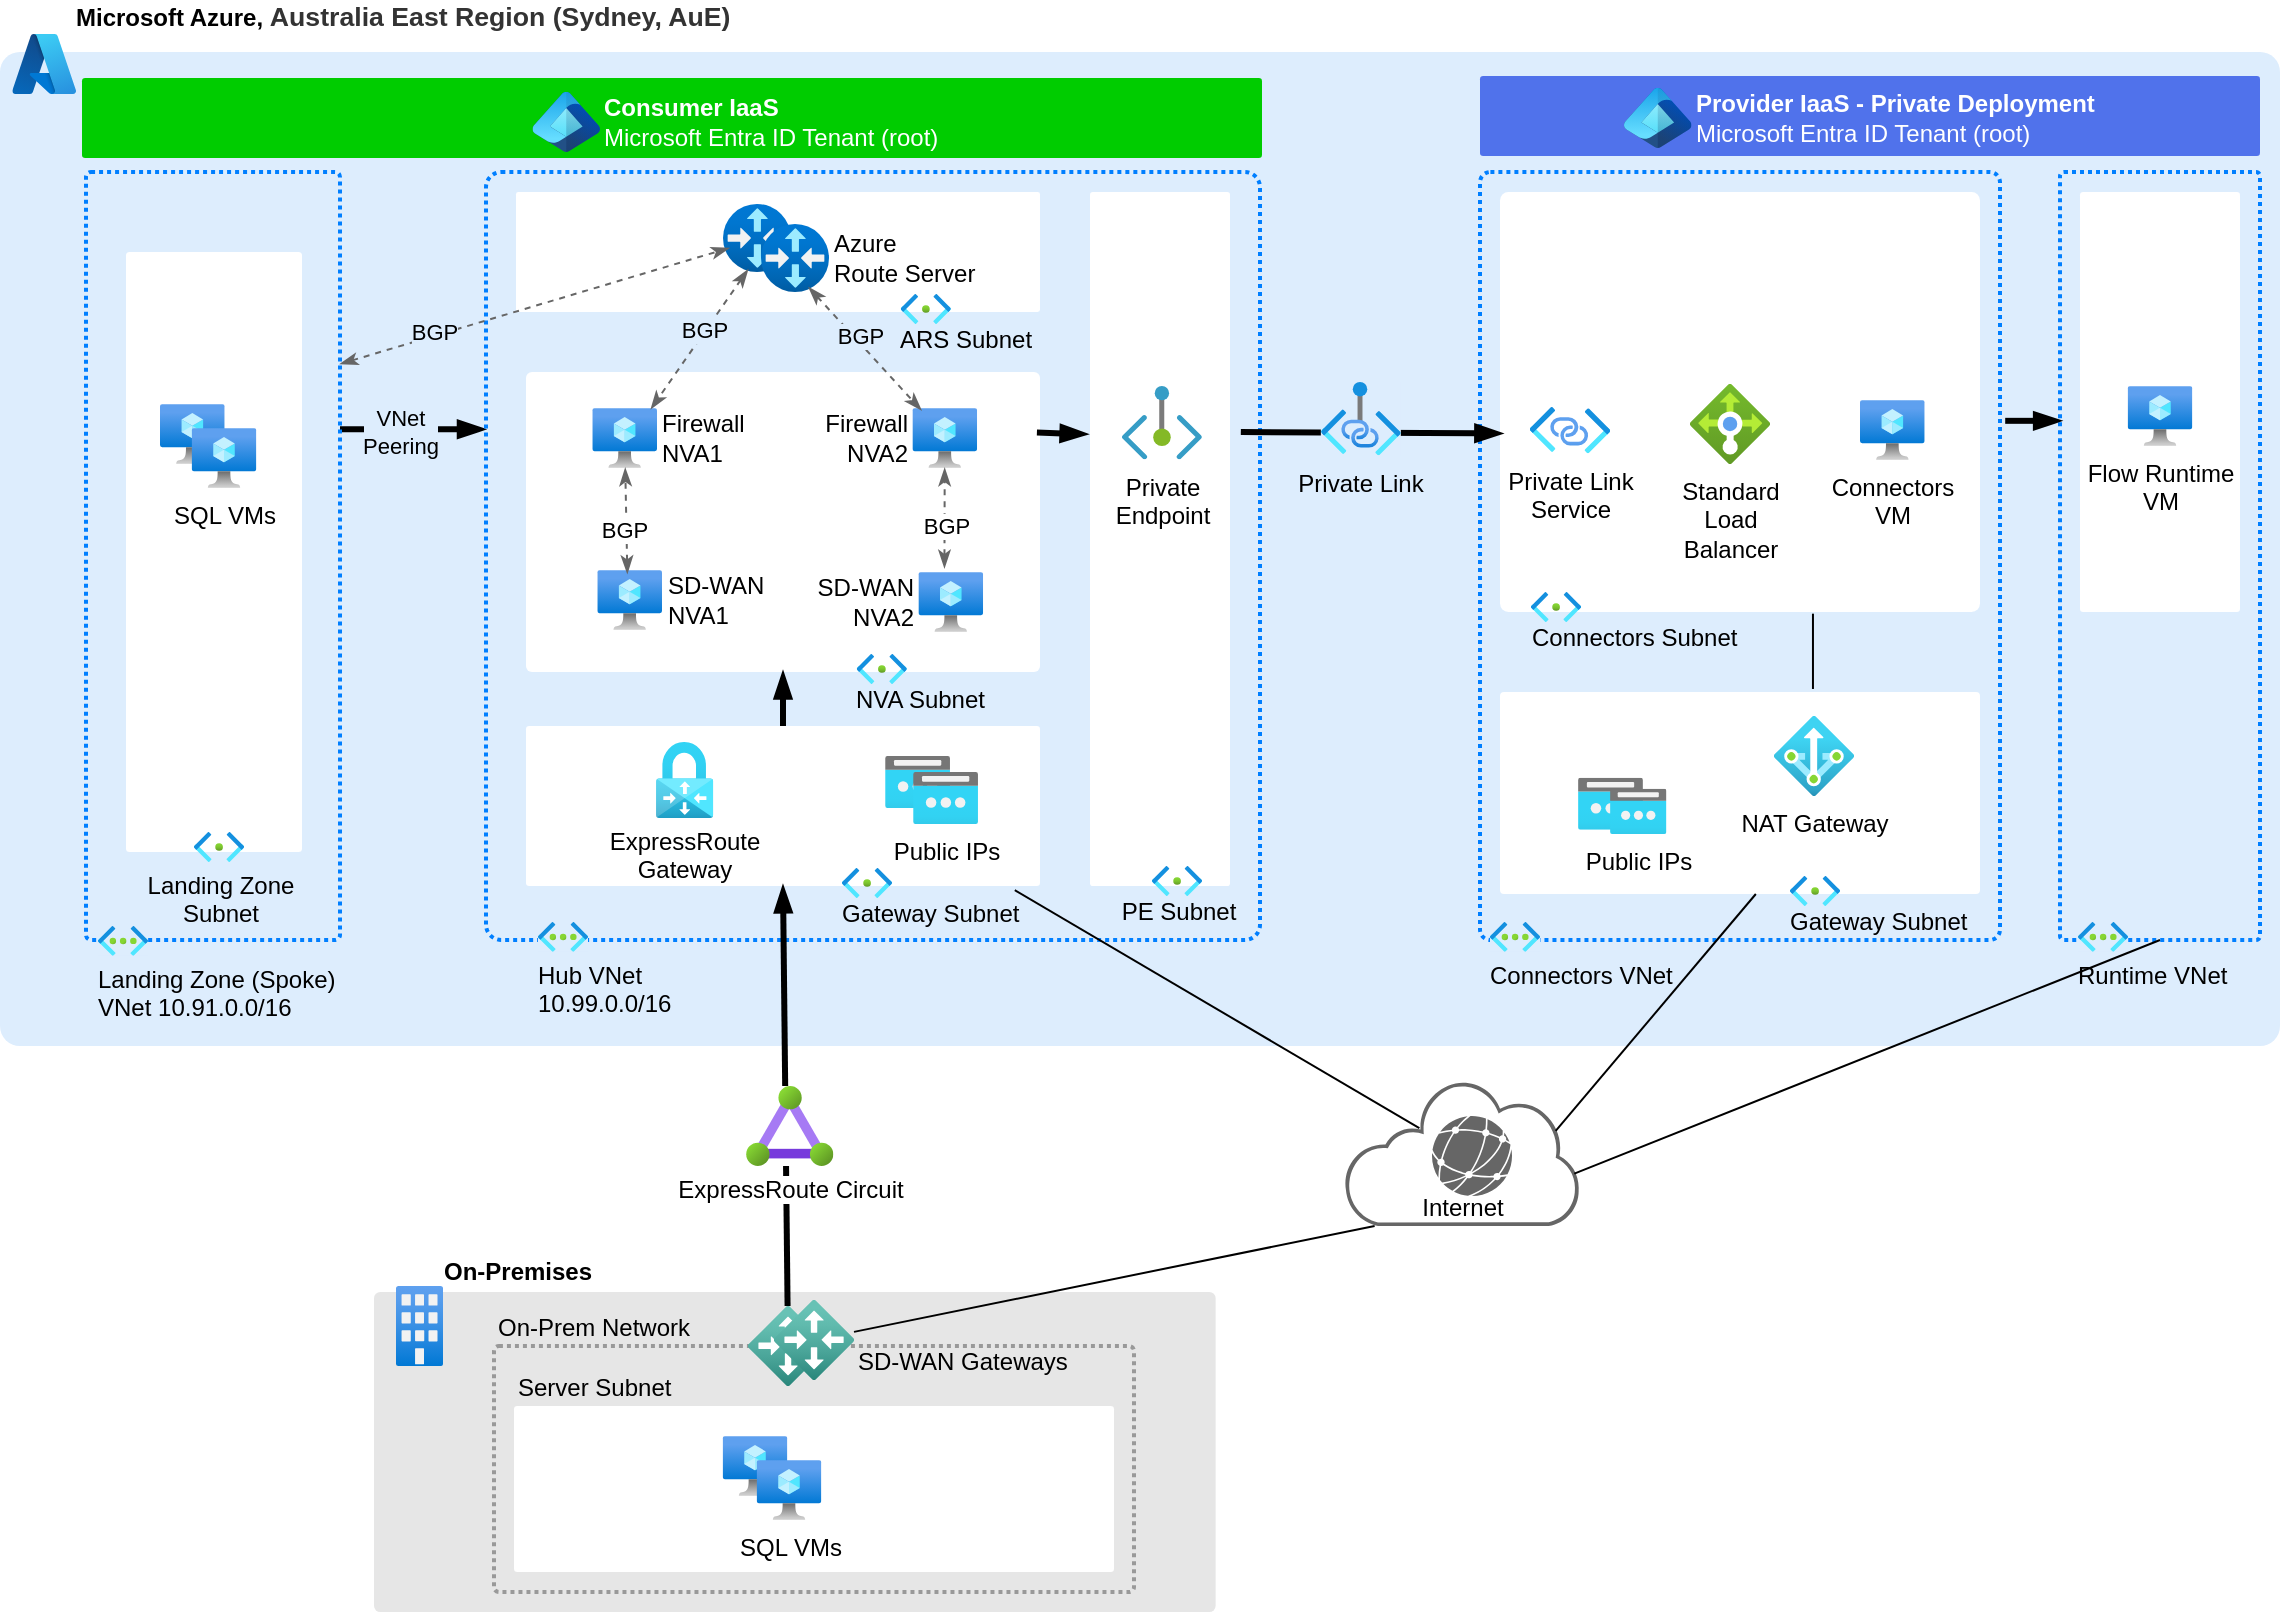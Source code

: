 <mxfile version="26.0.16">
  <diagram name="to-hub-private-endpoint" id="2Q9V9P2lFE7lSomWzaya">
    <mxGraphModel dx="1166" dy="666" grid="1" gridSize="10" guides="1" tooltips="1" connect="1" arrows="1" fold="1" page="1" pageScale="1" pageWidth="1169" pageHeight="827" math="0" shadow="0">
      <root>
        <mxCell id="0" />
        <mxCell id="1" parent="0" />
        <mxCell id="2uqbH7pq5RH6AmWOPkkg-1" value="" style="whiteSpace=wrap;html=1;fillColor=#DDEDFD;rounded=1;arcSize=2;strokeWidth=2;strokeColor=none;imageAspect=1;resizeHeight=0;resizeWidth=0;gradientColor=none;" parent="1" vertex="1">
          <mxGeometry x="10" y="30" width="1140" height="497" as="geometry" />
        </mxCell>
        <mxCell id="2uqbH7pq5RH6AmWOPkkg-2" value="" style="rounded=0;orthogonalLoop=1;jettySize=auto;html=1;bendable=1;orthogonal=0;ignoreEdge=0;endFill=1;noJump=0;strokeColor=default;endArrow=blockThin;startFill=0;entryX=-0.002;entryY=0.335;entryDx=0;entryDy=0;entryPerimeter=0;exitX=1;exitY=0.335;exitDx=0;exitDy=0;exitPerimeter=0;strokeWidth=3;" parent="1" source="2uqbH7pq5RH6AmWOPkkg-4" target="2uqbH7pq5RH6AmWOPkkg-8" edge="1">
          <mxGeometry relative="1" as="geometry">
            <mxPoint x="184.69" y="220.272" as="sourcePoint" />
            <mxPoint x="264.96" y="219.84" as="targetPoint" />
          </mxGeometry>
        </mxCell>
        <mxCell id="2uqbH7pq5RH6AmWOPkkg-3" value="VNet&lt;div&gt;Peering&lt;/div&gt;" style="edgeLabel;html=1;align=center;verticalAlign=middle;resizable=0;points=[];labelBackgroundColor=#DDEDFD;" parent="2uqbH7pq5RH6AmWOPkkg-2" vertex="1" connectable="0">
          <mxGeometry x="0.102" y="1" relative="1" as="geometry">
            <mxPoint x="-10" y="2" as="offset" />
          </mxGeometry>
        </mxCell>
        <mxCell id="2uqbH7pq5RH6AmWOPkkg-4" value="" style="whiteSpace=wrap;html=1;fillColor=none;rounded=1;arcSize=2;dashed=1;dashPattern=1 1;strokeWidth=2;strokeColor=#007FFF;" parent="1" vertex="1">
          <mxGeometry x="53" y="90" width="127" height="384" as="geometry" />
        </mxCell>
        <mxCell id="2uqbH7pq5RH6AmWOPkkg-5" value="&lt;span data-lucid-type=&quot;application/vnd.lucid.text&quot; data-lucid-content=&quot;{&amp;quot;t&amp;quot;:&amp;quot;Azure East Australia Region (Sydney, EAu)&amp;quot;,&amp;quot;m&amp;quot;:[{&amp;quot;s&amp;quot;:6,&amp;quot;n&amp;quot;:&amp;quot;c&amp;quot;,&amp;quot;v&amp;quot;:&amp;quot;333333ff&amp;quot;,&amp;quot;e&amp;quot;:41},{&amp;quot;s&amp;quot;:6,&amp;quot;n&amp;quot;:&amp;quot;s&amp;quot;,&amp;quot;v&amp;quot;:17.778,&amp;quot;e&amp;quot;:41}]}&quot;&gt;Microsoft Azure,&amp;nbsp;&lt;span style=&quot;color:#333333;font-size:13.333px;&quot;&gt;Australia East Region (Sydney, AuE)&lt;/span&gt;&lt;/span&gt;" style="image;aspect=fixed;html=1;points=[];align=left;fontSize=12;image=img/lib/azure2/other/Azure_A.svg;labelPosition=right;verticalLabelPosition=top;verticalAlign=bottom;spacing=0;fontStyle=1" parent="1" vertex="1">
          <mxGeometry x="16.18" y="21" width="31.82" height="30" as="geometry" />
        </mxCell>
        <mxCell id="2uqbH7pq5RH6AmWOPkkg-6" value="" style="whiteSpace=wrap;html=1;fillColor=#E6E6E6;rounded=1;arcSize=2;strokeWidth=2;strokeColor=none;imageAspect=1;resizeHeight=0;resizeWidth=0;gradientColor=none;" parent="1" vertex="1">
          <mxGeometry x="197" y="650" width="420.82" height="160" as="geometry" />
        </mxCell>
        <mxCell id="2uqbH7pq5RH6AmWOPkkg-7" value="On-Premises" style="image;aspect=fixed;html=1;points=[];align=left;fontSize=12;image=img/lib/azure2/other/Exchange_On_Premises_Access.svg;labelPosition=right;verticalLabelPosition=top;verticalAlign=bottom;spacingRight=-2;spacing=0;fontStyle=1" parent="1" vertex="1">
          <mxGeometry x="208" y="647" width="23.53" height="40" as="geometry" />
        </mxCell>
        <mxCell id="2uqbH7pq5RH6AmWOPkkg-8" value="" style="whiteSpace=wrap;html=1;fillColor=none;rounded=1;arcSize=2;dashed=1;dashPattern=1 1;strokeWidth=2;strokeColor=#007FFF;glass=0;" parent="1" vertex="1">
          <mxGeometry x="253" y="90" width="387" height="384" as="geometry" />
        </mxCell>
        <mxCell id="2uqbH7pq5RH6AmWOPkkg-9" value="Hub&amp;nbsp;&lt;span style=&quot;background-color: light-dark(rgb(221, 237, 253), rgb(23, 37, 50)); color: light-dark(rgb(0, 0, 0), rgb(255, 255, 255));&quot;&gt;VNet&lt;/span&gt;&lt;div&gt;&lt;span style=&quot;background-color: light-dark(rgb(221, 237, 253), rgb(23, 37, 50)); color: light-dark(rgb(0, 0, 0), rgb(255, 255, 255));&quot;&gt;10.99.0.0/16&lt;/span&gt;&lt;/div&gt;" style="image;aspect=fixed;html=1;points=[];align=left;fontSize=12;image=img/lib/azure2/networking/Virtual_Networks.svg;imageBackground=#DDEDFD;labelBackgroundColor=#DDEDFD;spacing=0;verticalAlign=top;" parent="1" vertex="1">
          <mxGeometry x="279" y="465" width="25" height="14.93" as="geometry" />
        </mxCell>
        <mxCell id="2uqbH7pq5RH6AmWOPkkg-10" value="Landing Zone (Spoke)&lt;div&gt;VNet&amp;nbsp;&lt;span style=&quot;color: light-dark(rgb(0, 0, 0), rgb(255, 255, 255));&quot;&gt;10.91.0.0/16&lt;/span&gt;&lt;/div&gt;" style="image;aspect=fixed;html=1;points=[];align=left;fontSize=12;image=img/lib/azure2/networking/Virtual_Networks.svg;imageBackground=#DDEDFD;labelBackgroundColor=#DDEDFD;spacing=0;labelPosition=center;verticalLabelPosition=bottom;verticalAlign=top;" parent="1" vertex="1">
          <mxGeometry x="59" y="467" width="25" height="14.93" as="geometry" />
        </mxCell>
        <mxCell id="2uqbH7pq5RH6AmWOPkkg-11" value="On-Prem Network" style="whiteSpace=wrap;html=1;fillColor=none;rounded=1;arcSize=2;dashed=1;dashPattern=1 1;strokeWidth=2;strokeColor=#999999;labelPosition=center;verticalLabelPosition=top;align=left;verticalAlign=bottom;" parent="1" vertex="1">
          <mxGeometry x="257" y="677" width="320" height="123" as="geometry" />
        </mxCell>
        <mxCell id="2uqbH7pq5RH6AmWOPkkg-12" value="" style="whiteSpace=wrap;html=1;fillColor=default;rounded=1;arcSize=2;strokeWidth=2;strokeColor=none;" parent="1" vertex="1">
          <mxGeometry x="273" y="367" width="257" height="80" as="geometry" />
        </mxCell>
        <mxCell id="2uqbH7pq5RH6AmWOPkkg-13" value="ExpressRoute&lt;div&gt;Gateway&lt;/div&gt;" style="image;aspect=fixed;html=1;points=[];align=center;fontSize=12;image=img/lib/azure2/networking/Virtual_Network_Gateways.svg;labelBackgroundColor=none;spacing=0;" parent="1" vertex="1">
          <mxGeometry x="338" y="375" width="28.64" height="38" as="geometry" />
        </mxCell>
        <mxCell id="2uqbH7pq5RH6AmWOPkkg-14" style="rounded=0;orthogonalLoop=1;jettySize=auto;html=1;entryX=0.5;entryY=1;entryDx=0;entryDy=0;endArrow=blockThin;startFill=0;strokeColor=#000000;strokeWidth=3;endFill=1;" parent="1" source="2uqbH7pq5RH6AmWOPkkg-16" target="2uqbH7pq5RH6AmWOPkkg-12" edge="1">
          <mxGeometry relative="1" as="geometry" />
        </mxCell>
        <mxCell id="2uqbH7pq5RH6AmWOPkkg-15" value="" style="whiteSpace=wrap;html=1;fillColor=default;rounded=1;arcSize=2;strokeWidth=2;strokeColor=none;labelPosition=center;verticalLabelPosition=top;align=left;verticalAlign=bottom;" parent="1" vertex="1">
          <mxGeometry x="73" y="130" width="88" height="300" as="geometry" />
        </mxCell>
        <mxCell id="2uqbH7pq5RH6AmWOPkkg-16" value="" style="image;aspect=fixed;html=1;points=[];align=center;fontSize=12;image=img/lib/azure2/other/Local_Network_Gateways.svg;" parent="1" vertex="1">
          <mxGeometry x="384" y="657" width="40" height="40" as="geometry" />
        </mxCell>
        <mxCell id="2uqbH7pq5RH6AmWOPkkg-17" value="Gateway Subnet" style="image;aspect=fixed;html=1;points=[];align=left;fontSize=12;image=img/lib/azure2/networking/Subnet.svg;labelBackgroundColor=#DDEDFD;spacing=0;labelPosition=center;verticalLabelPosition=bottom;verticalAlign=bottom;" parent="1" vertex="1">
          <mxGeometry x="431" y="438" width="25" height="14.97" as="geometry" />
        </mxCell>
        <mxCell id="2uqbH7pq5RH6AmWOPkkg-18" value="ExpressRoute Circuit" style="image;aspect=fixed;html=1;points=[];align=center;fontSize=12;image=img/lib/azure2/networking/ExpressRoute_Circuits.svg;imageBackground=default;spacing=0;" parent="1" vertex="1">
          <mxGeometry x="383" y="547" width="43.75" height="40" as="geometry" />
        </mxCell>
        <mxCell id="2uqbH7pq5RH6AmWOPkkg-19" value="Server Subnet" style="whiteSpace=wrap;html=1;fillColor=default;rounded=1;arcSize=2;strokeWidth=2;strokeColor=none;labelPosition=center;verticalLabelPosition=top;align=left;verticalAlign=bottom;" parent="1" vertex="1">
          <mxGeometry x="267" y="707" width="300" height="83" as="geometry" />
        </mxCell>
        <mxCell id="2uqbH7pq5RH6AmWOPkkg-20" value="" style="image;aspect=fixed;html=1;points=[];align=center;fontSize=12;image=img/lib/azure2/compute/Virtual_Machine.svg;" parent="1" vertex="1">
          <mxGeometry x="90" y="206" width="32.34" height="30" as="geometry" />
        </mxCell>
        <mxCell id="2uqbH7pq5RH6AmWOPkkg-21" value="SQL VMs" style="image;aspect=fixed;html=1;points=[];align=center;fontSize=12;image=img/lib/azure2/compute/Virtual_Machine.svg;" parent="1" vertex="1">
          <mxGeometry x="105.83" y="218" width="32.34" height="30" as="geometry" />
        </mxCell>
        <mxCell id="2uqbH7pq5RH6AmWOPkkg-22" value="" style="image;aspect=fixed;html=1;points=[];align=center;fontSize=12;image=img/lib/azure2/compute/Virtual_Machine.svg;" parent="1" vertex="1">
          <mxGeometry x="371.33" y="722" width="32.34" height="30" as="geometry" />
        </mxCell>
        <mxCell id="2uqbH7pq5RH6AmWOPkkg-23" value="SQL VMs" style="image;aspect=fixed;html=1;points=[];align=center;fontSize=12;image=img/lib/azure2/compute/Virtual_Machine.svg;" parent="1" vertex="1">
          <mxGeometry x="388.33" y="734" width="32.34" height="30" as="geometry" />
        </mxCell>
        <mxCell id="2uqbH7pq5RH6AmWOPkkg-24" value="Landing Zone&lt;div&gt;Subnet&lt;/div&gt;" style="image;aspect=fixed;html=1;points=[];align=center;fontSize=12;image=img/lib/azure2/networking/Subnet.svg;labelBackgroundColor=#DDEDFD;spacing=0;verticalAlign=top;" parent="1" vertex="1">
          <mxGeometry x="107" y="420" width="25" height="14.97" as="geometry" />
        </mxCell>
        <mxCell id="2uqbH7pq5RH6AmWOPkkg-25" value="" style="whiteSpace=wrap;html=1;fillColor=default;rounded=1;arcSize=2;strokeWidth=2;strokeColor=none;" parent="1" vertex="1">
          <mxGeometry x="273" y="190" width="257" height="150" as="geometry" />
        </mxCell>
        <mxCell id="2uqbH7pq5RH6AmWOPkkg-26" value="" style="whiteSpace=wrap;html=1;fillColor=default;rounded=1;arcSize=2;strokeWidth=2;strokeColor=none;" parent="1" vertex="1">
          <mxGeometry x="268" y="100" width="262" height="60" as="geometry" />
        </mxCell>
        <mxCell id="2uqbH7pq5RH6AmWOPkkg-27" value="" style="whiteSpace=wrap;html=1;fillColor=default;rounded=1;arcSize=2;strokeWidth=2;strokeColor=none;" parent="1" vertex="1">
          <mxGeometry x="555" y="100" width="70" height="347" as="geometry" />
        </mxCell>
        <mxCell id="2uqbH7pq5RH6AmWOPkkg-28" value="PE Subnet" style="image;aspect=fixed;html=1;points=[];align=center;fontSize=12;image=img/lib/azure2/networking/Subnet.svg;labelBackgroundColor=#DDEDFD;spacing=0;verticalAlign=bottom;" parent="1" vertex="1">
          <mxGeometry x="586" y="437" width="25" height="14.98" as="geometry" />
        </mxCell>
        <mxCell id="2uqbH7pq5RH6AmWOPkkg-29" value="Firewall&lt;div&gt;&lt;span style=&quot;background-color: light-dark(#ffffff, var(--ge-dark-color, #121212)); color: light-dark(rgb(0, 0, 0), rgb(255, 255, 255));&quot;&gt;NVA1&lt;/span&gt;&lt;/div&gt;" style="image;aspect=fixed;html=1;points=[];align=left;fontSize=12;image=img/lib/azure2/compute/Virtual_Machine.svg;spacing=2;verticalAlign=middle;labelPosition=right;verticalLabelPosition=middle;" parent="1" vertex="1">
          <mxGeometry x="306.16" y="208" width="32.34" height="30" as="geometry" />
        </mxCell>
        <mxCell id="2uqbH7pq5RH6AmWOPkkg-30" value="Firewall&lt;div&gt;&lt;span style=&quot;background-color: light-dark(#ffffff, var(--ge-dark-color, #121212)); color: light-dark(rgb(0, 0, 0), rgb(255, 255, 255));&quot;&gt;NVA2&lt;/span&gt;&lt;/div&gt;" style="image;aspect=fixed;html=1;points=[];align=right;fontSize=12;image=img/lib/azure2/compute/Virtual_Machine.svg;spacing=3;verticalAlign=middle;labelPosition=left;verticalLabelPosition=middle;" parent="1" vertex="1">
          <mxGeometry x="466.22" y="208" width="32.34" height="30" as="geometry" />
        </mxCell>
        <mxCell id="2uqbH7pq5RH6AmWOPkkg-31" value="SD-WAN&lt;div&gt;&lt;span style=&quot;background-color: light-dark(#ffffff, var(--ge-dark-color, #121212)); color: light-dark(rgb(0, 0, 0), rgb(255, 255, 255));&quot;&gt;NVA1&lt;/span&gt;&lt;/div&gt;" style="image;aspect=fixed;html=1;points=[];align=left;fontSize=12;image=img/lib/azure2/compute/Virtual_Machine.svg;spacing=3;verticalAlign=middle;labelPosition=right;verticalLabelPosition=middle;" parent="1" vertex="1">
          <mxGeometry x="308.66" y="289" width="32.34" height="30" as="geometry" />
        </mxCell>
        <mxCell id="2uqbH7pq5RH6AmWOPkkg-32" value="SD-WAN&lt;div&gt;&lt;span style=&quot;background-color: light-dark(#ffffff, var(--ge-dark-color, #121212)); color: light-dark(rgb(0, 0, 0), rgb(255, 255, 255));&quot;&gt;NVA2&lt;/span&gt;&lt;/div&gt;" style="image;aspect=fixed;html=1;points=[];align=right;fontSize=12;image=img/lib/azure2/compute/Virtual_Machine.svg;spacing=3;verticalAlign=middle;labelPosition=left;verticalLabelPosition=middle;" parent="1" vertex="1">
          <mxGeometry x="469.22" y="290" width="32.34" height="30" as="geometry" />
        </mxCell>
        <mxCell id="2uqbH7pq5RH6AmWOPkkg-33" value="" style="image;aspect=fixed;html=1;points=[];align=left;fontSize=12;image=img/lib/azure2/networking/Virtual_Router.svg;spacing=2;labelPosition=right;verticalLabelPosition=middle;verticalAlign=middle;" parent="1" vertex="1">
          <mxGeometry x="371.5" y="106" width="34" height="34" as="geometry" />
        </mxCell>
        <mxCell id="2uqbH7pq5RH6AmWOPkkg-34" value="Private&lt;div&gt;Endpoint&lt;/div&gt;" style="image;aspect=fixed;html=1;points=[];align=center;fontSize=12;image=img/lib/azure2/networking/Private_Endpoint.svg;" parent="1" vertex="1">
          <mxGeometry x="570.95" y="197" width="40" height="36.67" as="geometry" />
        </mxCell>
        <mxCell id="2uqbH7pq5RH6AmWOPkkg-35" value="" style="rounded=0;orthogonalLoop=1;jettySize=auto;html=1;bendable=1;orthogonal=0;ignoreEdge=0;endFill=1;noJump=0;strokeColor=default;exitX=0.5;exitY=0;exitDx=0;exitDy=0;endArrow=blockThin;startFill=0;entryX=0.5;entryY=1;entryDx=0;entryDy=0;strokeWidth=3;" parent="1" source="2uqbH7pq5RH6AmWOPkkg-12" target="2uqbH7pq5RH6AmWOPkkg-25" edge="1">
          <mxGeometry relative="1" as="geometry">
            <mxPoint x="212" y="300" as="sourcePoint" />
            <mxPoint x="283" y="300" as="targetPoint" />
          </mxGeometry>
        </mxCell>
        <mxCell id="2uqbH7pq5RH6AmWOPkkg-36" value="" style="rounded=0;orthogonalLoop=1;jettySize=auto;html=1;bendable=1;orthogonal=0;ignoreEdge=0;endFill=1;noJump=0;strokeColor=default;endArrow=blockThin;startFill=0;entryX=-0.021;entryY=0.349;entryDx=0;entryDy=0;entryPerimeter=0;strokeWidth=3;exitX=0.994;exitY=0.202;exitDx=0;exitDy=0;exitPerimeter=0;" parent="1" source="2uqbH7pq5RH6AmWOPkkg-25" target="2uqbH7pq5RH6AmWOPkkg-27" edge="1">
          <mxGeometry relative="1" as="geometry">
            <mxPoint x="534" y="221" as="sourcePoint" />
            <mxPoint x="554" y="213" as="targetPoint" />
          </mxGeometry>
        </mxCell>
        <mxCell id="2uqbH7pq5RH6AmWOPkkg-37" value="Internet" style="sketch=0;aspect=fixed;pointerEvents=1;shadow=0;dashed=0;html=1;strokeColor=none;labelPosition=center;verticalLabelPosition=middle;verticalAlign=bottom;align=center;fillColor=#666666;shape=mxgraph.mscae.enterprise.internet_hollow" parent="1" vertex="1">
          <mxGeometry x="682" y="544" width="117.74" height="73" as="geometry" />
        </mxCell>
        <mxCell id="2uqbH7pq5RH6AmWOPkkg-38" value="" style="image;aspect=fixed;html=1;points=[];align=center;fontSize=12;image=img/lib/azure2/networking/Public_IP_Addresses.svg;" parent="1" vertex="1">
          <mxGeometry x="452.56" y="382" width="32.5" height="26" as="geometry" />
        </mxCell>
        <mxCell id="2uqbH7pq5RH6AmWOPkkg-39" value="NVA Subnet" style="image;aspect=fixed;html=1;points=[];align=left;fontSize=12;image=img/lib/azure2/networking/Subnet.svg;labelBackgroundColor=#DDEDFD;spacing=0;verticalAlign=bottom;" parent="1" vertex="1">
          <mxGeometry x="438.4" y="331" width="25" height="14.97" as="geometry" />
        </mxCell>
        <mxCell id="2uqbH7pq5RH6AmWOPkkg-40" value="" style="whiteSpace=wrap;html=1;fillColor=#00CC00;rounded=1;arcSize=4;strokeWidth=2;strokeColor=none;imageAspect=1;resizeHeight=0;resizeWidth=0;gradientColor=none;" parent="1" vertex="1">
          <mxGeometry x="51" y="43" width="590" height="40" as="geometry" />
        </mxCell>
        <mxCell id="2uqbH7pq5RH6AmWOPkkg-41" value="&lt;b&gt;Consumer IaaS&lt;/b&gt;&lt;div&gt;Microsoft Entra ID Tenant (root)&lt;/div&gt;" style="image;aspect=fixed;html=1;points=[];align=left;fontSize=12;image=img/lib/azure2/other/Entra_Identity.svg;labelPosition=right;verticalLabelPosition=middle;verticalAlign=middle;labelBackgroundColor=#00CC00;fontColor=#FFFFFF;" parent="1" vertex="1">
          <mxGeometry x="276.25" y="50" width="33.75" height="30" as="geometry" />
        </mxCell>
        <mxCell id="2uqbH7pq5RH6AmWOPkkg-42" style="rounded=0;orthogonalLoop=1;jettySize=auto;html=1;entryX=0.951;entryY=1.026;entryDx=0;entryDy=0;endArrow=none;startFill=0;strokeColor=#000000;entryPerimeter=0;exitX=0.32;exitY=0.33;exitDx=0;exitDy=0;exitPerimeter=0;" parent="1" source="2uqbH7pq5RH6AmWOPkkg-37" target="2uqbH7pq5RH6AmWOPkkg-12" edge="1">
          <mxGeometry relative="1" as="geometry">
            <mxPoint x="414" y="667" as="sourcePoint" />
            <mxPoint x="413" y="457" as="targetPoint" />
          </mxGeometry>
        </mxCell>
        <mxCell id="2uqbH7pq5RH6AmWOPkkg-43" value="ARS Subnet" style="image;aspect=fixed;html=1;points=[];align=left;fontSize=12;image=img/lib/azure2/networking/Subnet.svg;labelBackgroundColor=#DDEDFD;spacing=0;verticalAlign=bottom;" parent="1" vertex="1">
          <mxGeometry x="460.4" y="151" width="25" height="14.97" as="geometry" />
        </mxCell>
        <mxCell id="2uqbH7pq5RH6AmWOPkkg-44" value="Public IPs" style="image;aspect=fixed;html=1;points=[];align=center;fontSize=12;image=img/lib/azure2/networking/Public_IP_Addresses.svg;" parent="1" vertex="1">
          <mxGeometry x="466.56" y="390" width="32.5" height="26" as="geometry" />
        </mxCell>
        <mxCell id="2uqbH7pq5RH6AmWOPkkg-45" value="SD-WAN Gateways" style="image;aspect=fixed;html=1;points=[];align=left;fontSize=12;image=img/lib/azure2/other/Local_Network_Gateways.svg;labelPosition=right;verticalLabelPosition=middle;verticalAlign=bottom;labelBackgroundColor=#E6E6E6;" parent="1" vertex="1">
          <mxGeometry x="397" y="654" width="40" height="40" as="geometry" />
        </mxCell>
        <mxCell id="2uqbH7pq5RH6AmWOPkkg-46" style="rounded=0;orthogonalLoop=1;jettySize=auto;html=1;endArrow=none;startFill=0;strokeColor=#000000;exitX=0.13;exitY=1;exitDx=0;exitDy=0;exitPerimeter=0;" parent="1" source="2uqbH7pq5RH6AmWOPkkg-37" target="2uqbH7pq5RH6AmWOPkkg-45" edge="1">
          <mxGeometry relative="1" as="geometry">
            <mxPoint x="694" y="577" as="sourcePoint" />
            <mxPoint x="524" y="453" as="targetPoint" />
          </mxGeometry>
        </mxCell>
        <mxCell id="2uqbH7pq5RH6AmWOPkkg-47" value="" style="rounded=0;orthogonalLoop=1;jettySize=auto;html=1;bendable=1;orthogonal=0;ignoreEdge=0;endFill=1;noJump=0;strokeColor=#666666;exitX=0.402;exitY=-0.067;exitDx=0;exitDy=0;endArrow=classicThin;startFill=1;exitPerimeter=0;dashed=1;startArrow=classicThin;" parent="1" source="2uqbH7pq5RH6AmWOPkkg-32" target="2uqbH7pq5RH6AmWOPkkg-30" edge="1">
          <mxGeometry relative="1" as="geometry">
            <mxPoint x="419" y="389" as="sourcePoint" />
            <mxPoint x="419" y="352" as="targetPoint" />
          </mxGeometry>
        </mxCell>
        <mxCell id="2uqbH7pq5RH6AmWOPkkg-48" value="BGP" style="edgeLabel;html=1;align=center;verticalAlign=middle;resizable=0;points=[];" parent="2uqbH7pq5RH6AmWOPkkg-47" vertex="1" connectable="0">
          <mxGeometry x="-0.042" y="-1" relative="1" as="geometry">
            <mxPoint x="-1" y="3" as="offset" />
          </mxGeometry>
        </mxCell>
        <mxCell id="2uqbH7pq5RH6AmWOPkkg-49" value="" style="rounded=0;orthogonalLoop=1;jettySize=auto;html=1;bendable=1;orthogonal=0;ignoreEdge=0;endFill=1;noJump=0;strokeColor=#666666;endArrow=classicThin;startFill=1;dashed=1;startArrow=classicThin;exitX=0.464;exitY=0.059;exitDx=0;exitDy=0;exitPerimeter=0;" parent="1" source="2uqbH7pq5RH6AmWOPkkg-31" target="2uqbH7pq5RH6AmWOPkkg-29" edge="1">
          <mxGeometry relative="1" as="geometry">
            <mxPoint x="325" y="282" as="sourcePoint" />
            <mxPoint x="463" y="247" as="targetPoint" />
          </mxGeometry>
        </mxCell>
        <mxCell id="2uqbH7pq5RH6AmWOPkkg-50" value="BGP" style="edgeLabel;html=1;align=center;verticalAlign=middle;resizable=0;points=[];" parent="2uqbH7pq5RH6AmWOPkkg-49" vertex="1" connectable="0">
          <mxGeometry x="-0.042" y="-1" relative="1" as="geometry">
            <mxPoint x="-2" y="3" as="offset" />
          </mxGeometry>
        </mxCell>
        <mxCell id="2uqbH7pq5RH6AmWOPkkg-51" value="" style="rounded=0;orthogonalLoop=1;jettySize=auto;html=1;bendable=1;orthogonal=0;ignoreEdge=0;endFill=1;noJump=0;strokeColor=#666666;exitX=1;exitY=0.25;exitDx=0;exitDy=0;endArrow=classicThin;startFill=1;entryX=0.093;entryY=0.647;entryDx=0;entryDy=0;startArrow=classicThin;dashed=1;entryPerimeter=0;" parent="1" source="2uqbH7pq5RH6AmWOPkkg-4" target="2uqbH7pq5RH6AmWOPkkg-33" edge="1">
          <mxGeometry relative="1" as="geometry">
            <mxPoint x="190.724" y="107.016" as="sourcePoint" />
            <mxPoint x="282" y="162" as="targetPoint" />
          </mxGeometry>
        </mxCell>
        <mxCell id="2uqbH7pq5RH6AmWOPkkg-52" value="BGP" style="edgeLabel;html=1;align=center;verticalAlign=middle;resizable=0;points=[];labelBackgroundColor=#DDEDFD;" parent="2uqbH7pq5RH6AmWOPkkg-51" vertex="1" connectable="0">
          <mxGeometry x="0.102" y="1" relative="1" as="geometry">
            <mxPoint x="-60" y="17" as="offset" />
          </mxGeometry>
        </mxCell>
        <mxCell id="2uqbH7pq5RH6AmWOPkkg-53" value="" style="rounded=0;orthogonalLoop=1;jettySize=auto;html=1;bendable=1;orthogonal=0;ignoreEdge=0;endFill=1;noJump=0;strokeColor=#666666;endArrow=classicThin;startFill=1;entryX=0.906;entryY=0.015;entryDx=0;entryDy=0;startArrow=classicThin;dashed=1;entryPerimeter=0;exitX=0.368;exitY=0.964;exitDx=0;exitDy=0;exitPerimeter=0;" parent="1" source="2uqbH7pq5RH6AmWOPkkg-33" target="2uqbH7pq5RH6AmWOPkkg-29" edge="1">
          <mxGeometry relative="1" as="geometry">
            <mxPoint x="201" y="156" as="sourcePoint" />
            <mxPoint x="278" y="156" as="targetPoint" />
          </mxGeometry>
        </mxCell>
        <mxCell id="2uqbH7pq5RH6AmWOPkkg-54" value="BGP" style="edgeLabel;html=1;align=center;verticalAlign=middle;resizable=0;points=[];labelBackgroundColor=#DDEDFD;" parent="2uqbH7pq5RH6AmWOPkkg-53" vertex="1" connectable="0">
          <mxGeometry x="0.102" y="1" relative="1" as="geometry">
            <mxPoint x="4" y="-9" as="offset" />
          </mxGeometry>
        </mxCell>
        <mxCell id="2uqbH7pq5RH6AmWOPkkg-55" value="Azure&lt;div&gt;Route Server&lt;/div&gt;" style="image;aspect=fixed;html=1;points=[];align=left;fontSize=12;image=img/lib/azure2/networking/Virtual_Router.svg;spacing=2;labelPosition=right;verticalLabelPosition=middle;verticalAlign=middle;" parent="1" vertex="1">
          <mxGeometry x="390.5" y="116" width="34" height="34" as="geometry" />
        </mxCell>
        <mxCell id="2uqbH7pq5RH6AmWOPkkg-56" value="" style="rounded=0;orthogonalLoop=1;jettySize=auto;html=1;bendable=1;orthogonal=0;ignoreEdge=0;endFill=1;noJump=0;strokeColor=#666666;endArrow=classicThin;startFill=1;startArrow=classicThin;dashed=1;exitX=0.701;exitY=0.931;exitDx=0;exitDy=0;exitPerimeter=0;entryX=0.14;entryY=0.04;entryDx=0;entryDy=0;entryPerimeter=0;" parent="1" source="2uqbH7pq5RH6AmWOPkkg-55" target="2uqbH7pq5RH6AmWOPkkg-30" edge="1">
          <mxGeometry relative="1" as="geometry">
            <mxPoint x="394" y="143" as="sourcePoint" />
            <mxPoint x="460" y="190" as="targetPoint" />
          </mxGeometry>
        </mxCell>
        <mxCell id="2uqbH7pq5RH6AmWOPkkg-57" value="BGP" style="edgeLabel;html=1;align=center;verticalAlign=middle;resizable=0;points=[];labelBackgroundColor=#DDEDFD;" parent="2uqbH7pq5RH6AmWOPkkg-56" vertex="1" connectable="0">
          <mxGeometry x="0.102" y="1" relative="1" as="geometry">
            <mxPoint x="-6" y="-9" as="offset" />
          </mxGeometry>
        </mxCell>
        <mxCell id="2uqbH7pq5RH6AmWOPkkg-58" value="" style="whiteSpace=wrap;html=1;fillColor=none;rounded=1;arcSize=2;dashed=1;dashPattern=1 1;strokeWidth=2;strokeColor=#007FFF;glass=0;" parent="1" vertex="1">
          <mxGeometry x="750" y="90" width="260" height="384" as="geometry" />
        </mxCell>
        <mxCell id="2uqbH7pq5RH6AmWOPkkg-59" value="Connectors&amp;nbsp;&lt;span style=&quot;color: light-dark(rgb(0, 0, 0), rgb(255, 255, 255)); background-color: light-dark(rgb(221, 237, 253), rgb(23, 37, 50));&quot;&gt;VNet&lt;/span&gt;" style="image;aspect=fixed;html=1;points=[];align=left;fontSize=12;image=img/lib/azure2/networking/Virtual_Networks.svg;imageBackground=#DDEDFD;labelBackgroundColor=#DDEDFD;spacing=0;verticalAlign=top;" parent="1" vertex="1">
          <mxGeometry x="755" y="465" width="25" height="14.93" as="geometry" />
        </mxCell>
        <mxCell id="2uqbH7pq5RH6AmWOPkkg-60" value="" style="whiteSpace=wrap;html=1;fillColor=default;rounded=1;arcSize=2;strokeWidth=2;strokeColor=none;" parent="1" vertex="1">
          <mxGeometry x="760" y="100" width="240" height="210" as="geometry" />
        </mxCell>
        <mxCell id="2uqbH7pq5RH6AmWOPkkg-61" value="Connectors Subnet" style="image;aspect=fixed;html=1;points=[];align=left;fontSize=12;image=img/lib/azure2/networking/Subnet.svg;labelBackgroundColor=#DDEDFD;spacing=0;verticalAlign=bottom;" parent="1" vertex="1">
          <mxGeometry x="775.5" y="300.02" width="25" height="14.97" as="geometry" />
        </mxCell>
        <mxCell id="2uqbH7pq5RH6AmWOPkkg-62" value="" style="whiteSpace=wrap;html=1;fillColor=#5072EB;rounded=1;arcSize=4;strokeWidth=2;strokeColor=none;imageAspect=1;resizeHeight=0;resizeWidth=0;gradientColor=none;" parent="1" vertex="1">
          <mxGeometry x="750" y="42" width="390" height="40" as="geometry" />
        </mxCell>
        <mxCell id="2uqbH7pq5RH6AmWOPkkg-63" value="&lt;b&gt;Provider IaaS - Private Deployment&lt;/b&gt;&lt;div&gt;Microsoft Entra ID Tenant (root)&lt;/div&gt;" style="image;aspect=fixed;html=1;points=[];align=left;fontSize=12;image=img/lib/azure2/other/Entra_Identity.svg;labelPosition=right;verticalLabelPosition=middle;verticalAlign=middle;labelBackgroundColor=#5072EB;labelBorderColor=none;fontColor=#FFFFFF;" parent="1" vertex="1">
          <mxGeometry x="822" y="48" width="33.75" height="30" as="geometry" />
        </mxCell>
        <mxCell id="2uqbH7pq5RH6AmWOPkkg-64" value="Private Link&lt;div&gt;Service&lt;/div&gt;" style="image;aspect=fixed;html=1;points=[];align=center;fontSize=12;image=img/lib/azure2/networking/Private_Link_Service.svg;" parent="1" vertex="1">
          <mxGeometry x="775" y="207.48" width="40" height="23.19" as="geometry" />
        </mxCell>
        <mxCell id="2uqbH7pq5RH6AmWOPkkg-65" value="" style="rounded=0;orthogonalLoop=1;jettySize=auto;html=1;bendable=1;orthogonal=0;ignoreEdge=0;endFill=1;noJump=0;strokeColor=default;endArrow=blockThin;startFill=0;strokeWidth=3;entryX=0.013;entryY=0.342;entryDx=0;entryDy=0;entryPerimeter=0;" parent="1" edge="1">
          <mxGeometry relative="1" as="geometry">
            <mxPoint x="630.42" y="220" as="sourcePoint" />
            <mxPoint x="760.91" y="220.687" as="targetPoint" />
          </mxGeometry>
        </mxCell>
        <mxCell id="2uqbH7pq5RH6AmWOPkkg-66" value="Private Link" style="image;aspect=fixed;html=1;points=[];align=center;fontSize=12;image=img/lib/azure2/networking/Private_Link.svg;imageBackground=#DDEDFD;labelBackgroundColor=#DDEDFD;" parent="1" vertex="1">
          <mxGeometry x="670.42" y="195" width="40" height="36.67" as="geometry" />
        </mxCell>
        <mxCell id="2uqbH7pq5RH6AmWOPkkg-67" value="" style="whiteSpace=wrap;html=1;fillColor=default;rounded=1;arcSize=2;strokeWidth=2;strokeColor=none;" parent="1" vertex="1">
          <mxGeometry x="760" y="350" width="240" height="101" as="geometry" />
        </mxCell>
        <mxCell id="2uqbH7pq5RH6AmWOPkkg-68" value="Gateway Subnet" style="image;aspect=fixed;html=1;points=[];align=left;fontSize=12;image=img/lib/azure2/networking/Subnet.svg;labelBackgroundColor=#DDEDFD;spacing=0;labelPosition=center;verticalLabelPosition=bottom;verticalAlign=bottom;" parent="1" vertex="1">
          <mxGeometry x="905" y="442" width="25" height="14.97" as="geometry" />
        </mxCell>
        <mxCell id="2uqbH7pq5RH6AmWOPkkg-69" value="" style="image;aspect=fixed;html=1;points=[];align=center;fontSize=12;image=img/lib/azure2/networking/Public_IP_Addresses.svg;" parent="1" vertex="1">
          <mxGeometry x="799" y="392.89" width="32.5" height="26" as="geometry" />
        </mxCell>
        <mxCell id="2uqbH7pq5RH6AmWOPkkg-70" value="Public IPs" style="image;aspect=fixed;html=1;points=[];align=center;fontSize=12;image=img/lib/azure2/networking/Public_IP_Addresses.svg;" parent="1" vertex="1">
          <mxGeometry x="815" y="398.4" width="28.25" height="22.6" as="geometry" />
        </mxCell>
        <mxCell id="2uqbH7pq5RH6AmWOPkkg-71" value="NAT Gateway" style="image;aspect=fixed;html=1;points=[];align=center;fontSize=12;image=img/lib/azure2/networking/NAT.svg;" parent="1" vertex="1">
          <mxGeometry x="897" y="362" width="40" height="40" as="geometry" />
        </mxCell>
        <mxCell id="2uqbH7pq5RH6AmWOPkkg-72" value="Connectors&lt;div&gt;VM&lt;/div&gt;" style="image;aspect=fixed;html=1;points=[];align=center;fontSize=12;image=img/lib/azure2/compute/Virtual_Machine.svg;" parent="1" vertex="1">
          <mxGeometry x="940" y="204" width="32.34" height="30" as="geometry" />
        </mxCell>
        <mxCell id="2uqbH7pq5RH6AmWOPkkg-73" style="rounded=0;orthogonalLoop=1;jettySize=auto;html=1;entryX=0.533;entryY=1;entryDx=0;entryDy=0;endArrow=none;startFill=0;strokeColor=#000000;entryPerimeter=0;exitX=0.899;exitY=0.349;exitDx=0;exitDy=0;exitPerimeter=0;" parent="1" source="2uqbH7pq5RH6AmWOPkkg-37" target="2uqbH7pq5RH6AmWOPkkg-67" edge="1">
          <mxGeometry relative="1" as="geometry">
            <mxPoint x="694" y="577" as="sourcePoint" />
            <mxPoint x="527" y="459" as="targetPoint" />
          </mxGeometry>
        </mxCell>
        <mxCell id="2uqbH7pq5RH6AmWOPkkg-74" value="" style="verticalLabelPosition=bottom;sketch=0;html=1;fillColor=#666666;strokeColor=none;verticalAlign=top;pointerEvents=1;align=center;shape=mxgraph.cisco_safe.iot_things_icons.icon47;" parent="1" vertex="1">
          <mxGeometry x="726" y="562" width="40" height="40" as="geometry" />
        </mxCell>
        <mxCell id="2uqbH7pq5RH6AmWOPkkg-75" value="" style="whiteSpace=wrap;html=1;fillColor=none;rounded=1;arcSize=2;dashed=1;dashPattern=1 1;strokeWidth=2;strokeColor=#007FFF;glass=0;" parent="1" vertex="1">
          <mxGeometry x="1040" y="90" width="100" height="384" as="geometry" />
        </mxCell>
        <mxCell id="2uqbH7pq5RH6AmWOPkkg-76" value="" style="whiteSpace=wrap;html=1;fillColor=default;rounded=1;arcSize=2;strokeWidth=2;strokeColor=none;" parent="1" vertex="1">
          <mxGeometry x="1050" y="100" width="80" height="210" as="geometry" />
        </mxCell>
        <mxCell id="2uqbH7pq5RH6AmWOPkkg-77" value="Flow Runtime&lt;br&gt;&lt;div&gt;VM&lt;/div&gt;" style="image;aspect=fixed;html=1;points=[];align=center;fontSize=12;image=img/lib/azure2/compute/Virtual_Machine.svg;" parent="1" vertex="1">
          <mxGeometry x="1073.83" y="197" width="32.34" height="30" as="geometry" />
        </mxCell>
        <mxCell id="2uqbH7pq5RH6AmWOPkkg-78" value="Runtime&amp;nbsp;&lt;span style=&quot;color: light-dark(rgb(0, 0, 0), rgb(255, 255, 255)); background-color: light-dark(rgb(221, 237, 253), rgb(23, 37, 50));&quot;&gt;VNet&lt;/span&gt;" style="image;aspect=fixed;html=1;points=[];align=left;fontSize=12;image=img/lib/azure2/networking/Virtual_Networks.svg;imageBackground=#DDEDFD;labelBackgroundColor=#DDEDFD;spacing=0;verticalAlign=top;" parent="1" vertex="1">
          <mxGeometry x="1049" y="465" width="25" height="14.93" as="geometry" />
        </mxCell>
        <mxCell id="2uqbH7pq5RH6AmWOPkkg-79" value="" style="rounded=0;orthogonalLoop=1;jettySize=auto;html=1;bendable=1;orthogonal=0;ignoreEdge=0;endFill=1;noJump=0;strokeColor=default;endArrow=blockThin;startFill=0;strokeWidth=3;exitX=1.01;exitY=0.324;exitDx=0;exitDy=0;exitPerimeter=0;entryX=0.003;entryY=0.324;entryDx=0;entryDy=0;entryPerimeter=0;" parent="1" source="2uqbH7pq5RH6AmWOPkkg-58" target="2uqbH7pq5RH6AmWOPkkg-75" edge="1">
          <mxGeometry relative="1" as="geometry">
            <mxPoint x="840" y="230" as="sourcePoint" />
            <mxPoint x="1000" y="214" as="targetPoint" />
          </mxGeometry>
        </mxCell>
        <mxCell id="2uqbH7pq5RH6AmWOPkkg-80" value="Standard&lt;div&gt;Load&lt;/div&gt;&lt;div&gt;Balancer&lt;/div&gt;" style="image;aspect=fixed;html=1;points=[];align=center;fontSize=12;image=img/lib/azure2/networking/Load_Balancers.svg;" parent="1" vertex="1">
          <mxGeometry x="855" y="196" width="40" height="40" as="geometry" />
        </mxCell>
        <mxCell id="2uqbH7pq5RH6AmWOPkkg-81" style="rounded=0;orthogonalLoop=1;jettySize=auto;html=1;entryX=0.5;entryY=1;entryDx=0;entryDy=0;endArrow=none;startFill=0;strokeColor=#000000;exitX=0.978;exitY=0.641;exitDx=0;exitDy=0;exitPerimeter=0;" parent="1" source="2uqbH7pq5RH6AmWOPkkg-37" target="2uqbH7pq5RH6AmWOPkkg-75" edge="1">
          <mxGeometry relative="1" as="geometry">
            <mxPoint x="798" y="579" as="sourcePoint" />
            <mxPoint x="873" y="461" as="targetPoint" />
          </mxGeometry>
        </mxCell>
        <mxCell id="2uqbH7pq5RH6AmWOPkkg-82" style="rounded=0;orthogonalLoop=1;jettySize=auto;html=1;entryX=0.652;entryY=1.004;entryDx=0;entryDy=0;endArrow=none;startFill=0;strokeColor=#000000;exitX=0.652;exitY=-0.015;exitDx=0;exitDy=0;exitPerimeter=0;entryPerimeter=0;" parent="1" source="2uqbH7pq5RH6AmWOPkkg-67" target="2uqbH7pq5RH6AmWOPkkg-60" edge="1">
          <mxGeometry relative="1" as="geometry">
            <mxPoint x="798" y="579" as="sourcePoint" />
            <mxPoint x="873" y="461" as="targetPoint" />
          </mxGeometry>
        </mxCell>
      </root>
    </mxGraphModel>
  </diagram>
</mxfile>
